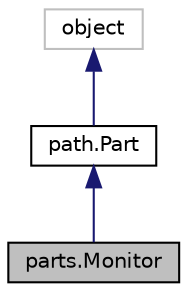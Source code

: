 digraph "parts.Monitor"
{
  edge [fontname="Helvetica",fontsize="10",labelfontname="Helvetica",labelfontsize="10"];
  node [fontname="Helvetica",fontsize="10",shape=record];
  Node1 [label="parts.Monitor",height=0.2,width=0.4,color="black", fillcolor="grey75", style="filled", fontcolor="black"];
  Node2 -> Node1 [dir="back",color="midnightblue",fontsize="10",style="solid"];
  Node2 [label="path.Part",height=0.2,width=0.4,color="black", fillcolor="white", style="filled",URL="$classpath_1_1_part.html"];
  Node3 -> Node2 [dir="back",color="midnightblue",fontsize="10",style="solid"];
  Node3 [label="object",height=0.2,width=0.4,color="grey75", fillcolor="white", style="filled"];
}
